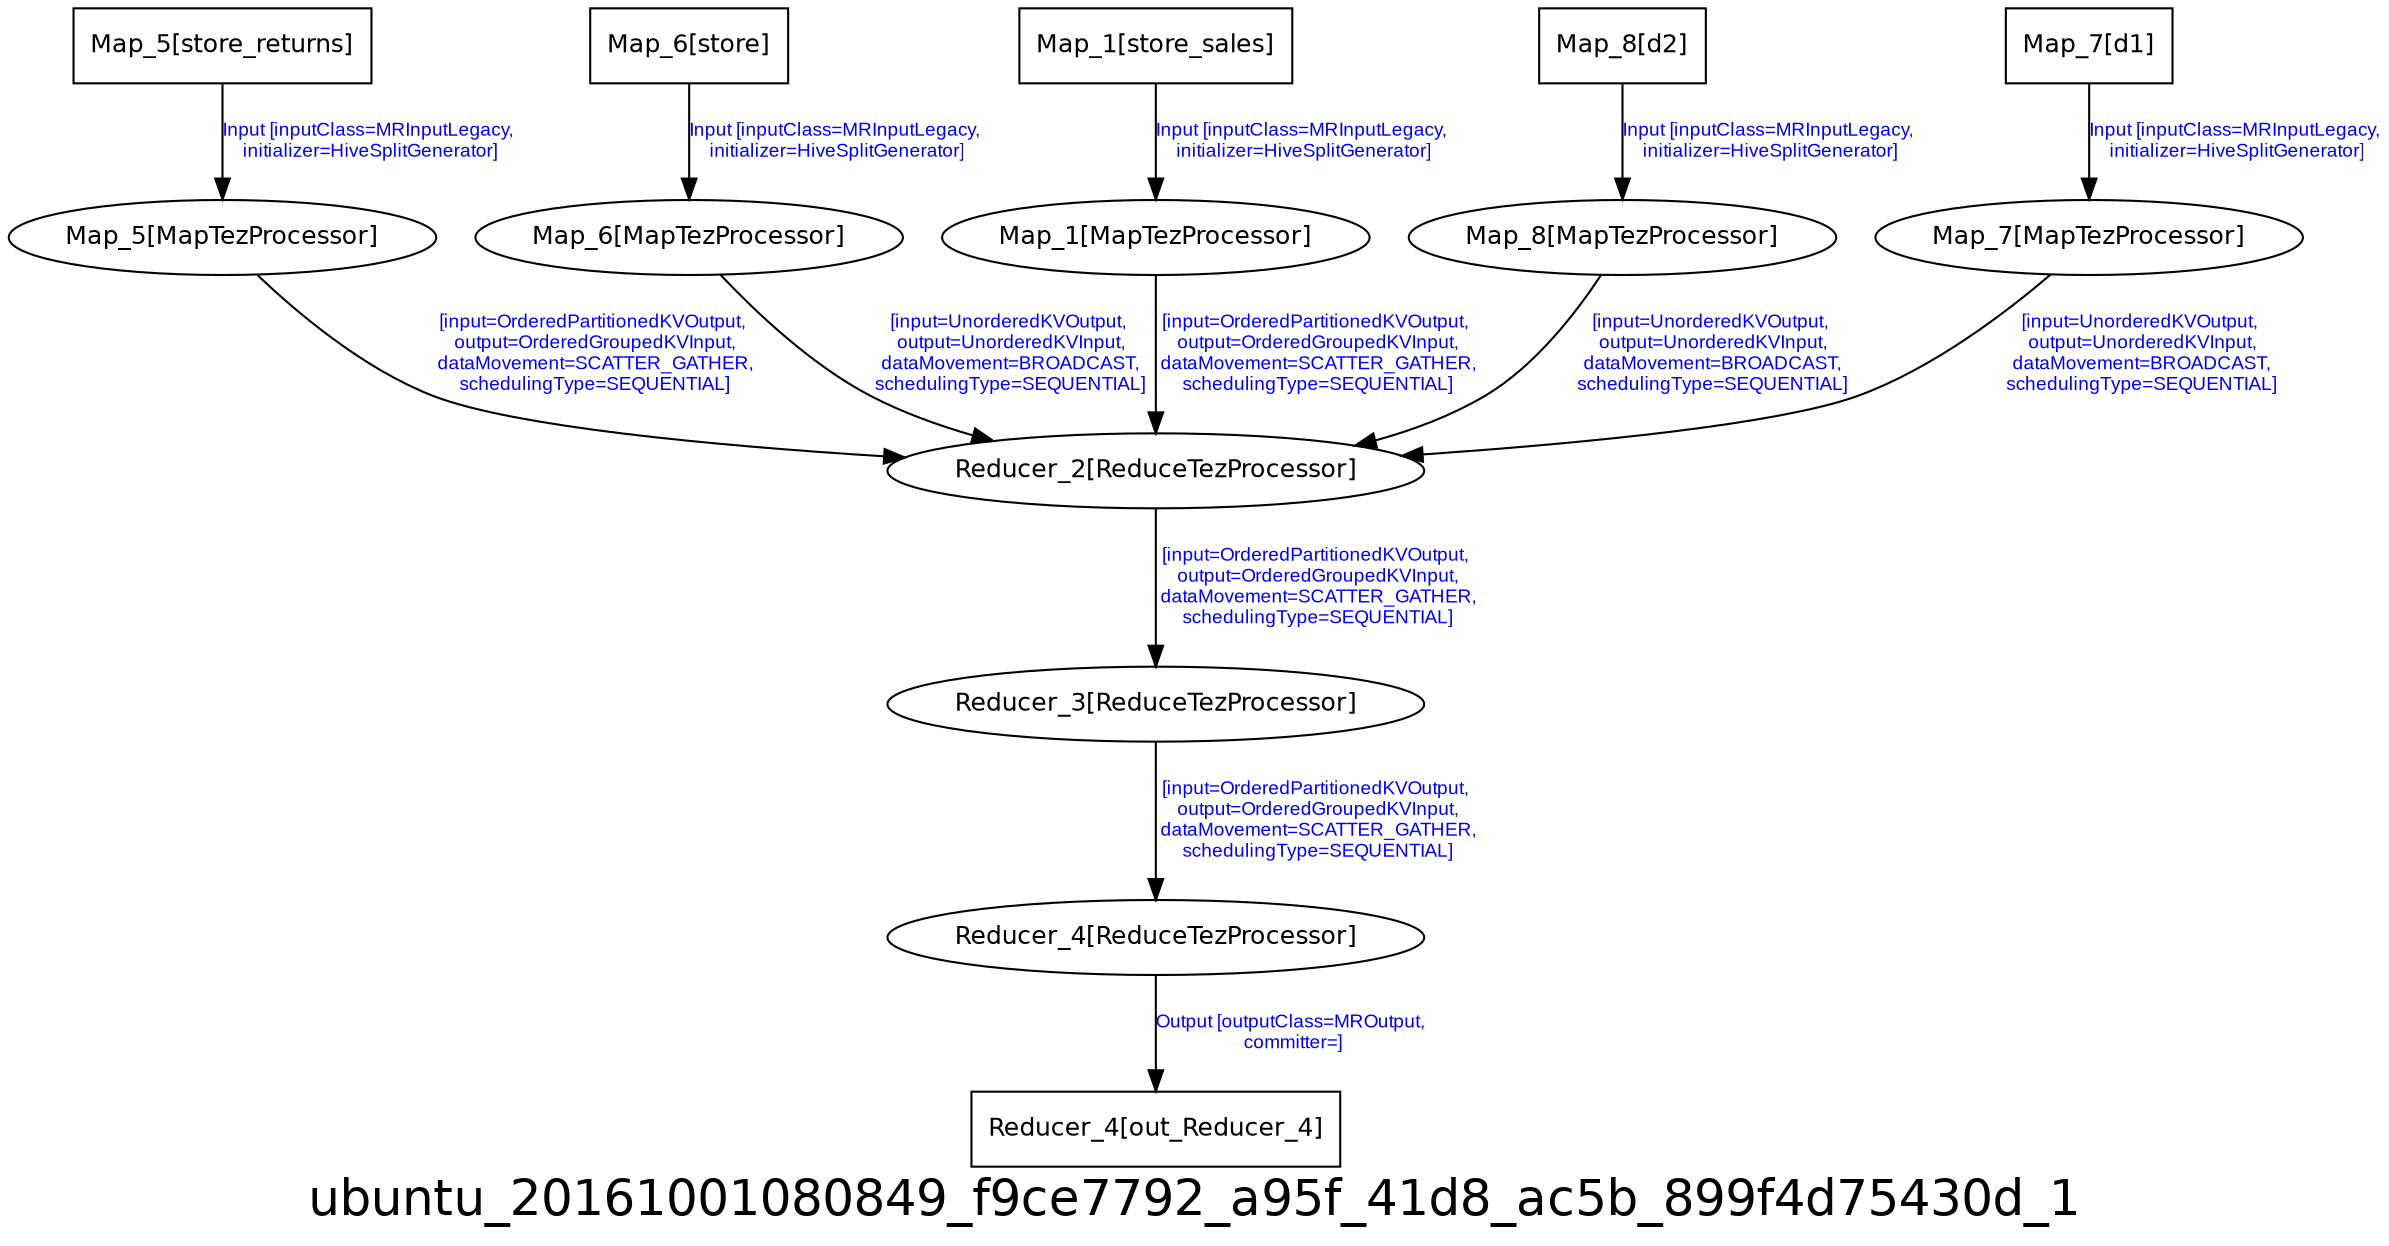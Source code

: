 digraph ubuntu_20161001080849_f9ce7792_a95f_41d8_ac5b_899f4d75430d_1 {
graph [ label="ubuntu_20161001080849_f9ce7792_a95f_41d8_ac5b_899f4d75430d_1", fontsize=24, fontname=Helvetica];
node [fontsize=12, fontname=Helvetica];
edge [fontsize=9, fontcolor=blue, fontname=Arial];
"ubuntu_20161001080849_f9ce7792_a95f_41d8_ac5b_899f4d75430d_1.Map_7" [ label = "Map_7[MapTezProcessor]" ];
"ubuntu_20161001080849_f9ce7792_a95f_41d8_ac5b_899f4d75430d_1.Map_7" -> "ubuntu_20161001080849_f9ce7792_a95f_41d8_ac5b_899f4d75430d_1.Reducer_2" [ label = "[input=UnorderedKVOutput,\n output=UnorderedKVInput,\n dataMovement=BROADCAST,\n schedulingType=SEQUENTIAL]" ];
"ubuntu_20161001080849_f9ce7792_a95f_41d8_ac5b_899f4d75430d_1.Map_7_d1" [ label = "Map_7[d1]", shape = "box" ];
"ubuntu_20161001080849_f9ce7792_a95f_41d8_ac5b_899f4d75430d_1.Map_7_d1" -> "ubuntu_20161001080849_f9ce7792_a95f_41d8_ac5b_899f4d75430d_1.Map_7" [ label = "Input [inputClass=MRInputLegacy,\n initializer=HiveSplitGenerator]" ];
"ubuntu_20161001080849_f9ce7792_a95f_41d8_ac5b_899f4d75430d_1.Map_5" [ label = "Map_5[MapTezProcessor]" ];
"ubuntu_20161001080849_f9ce7792_a95f_41d8_ac5b_899f4d75430d_1.Map_5" -> "ubuntu_20161001080849_f9ce7792_a95f_41d8_ac5b_899f4d75430d_1.Reducer_2" [ label = "[input=OrderedPartitionedKVOutput,\n output=OrderedGroupedKVInput,\n dataMovement=SCATTER_GATHER,\n schedulingType=SEQUENTIAL]" ];
"ubuntu_20161001080849_f9ce7792_a95f_41d8_ac5b_899f4d75430d_1.Reducer_4_out_Reducer_4" [ label = "Reducer_4[out_Reducer_4]", shape = "box" ];
"ubuntu_20161001080849_f9ce7792_a95f_41d8_ac5b_899f4d75430d_1.Reducer_2" [ label = "Reducer_2[ReduceTezProcessor]" ];
"ubuntu_20161001080849_f9ce7792_a95f_41d8_ac5b_899f4d75430d_1.Reducer_2" -> "ubuntu_20161001080849_f9ce7792_a95f_41d8_ac5b_899f4d75430d_1.Reducer_3" [ label = "[input=OrderedPartitionedKVOutput,\n output=OrderedGroupedKVInput,\n dataMovement=SCATTER_GATHER,\n schedulingType=SEQUENTIAL]" ];
"ubuntu_20161001080849_f9ce7792_a95f_41d8_ac5b_899f4d75430d_1.Map_6" [ label = "Map_6[MapTezProcessor]" ];
"ubuntu_20161001080849_f9ce7792_a95f_41d8_ac5b_899f4d75430d_1.Map_6" -> "ubuntu_20161001080849_f9ce7792_a95f_41d8_ac5b_899f4d75430d_1.Reducer_2" [ label = "[input=UnorderedKVOutput,\n output=UnorderedKVInput,\n dataMovement=BROADCAST,\n schedulingType=SEQUENTIAL]" ];
"ubuntu_20161001080849_f9ce7792_a95f_41d8_ac5b_899f4d75430d_1.Map_6_store" [ label = "Map_6[store]", shape = "box" ];
"ubuntu_20161001080849_f9ce7792_a95f_41d8_ac5b_899f4d75430d_1.Map_6_store" -> "ubuntu_20161001080849_f9ce7792_a95f_41d8_ac5b_899f4d75430d_1.Map_6" [ label = "Input [inputClass=MRInputLegacy,\n initializer=HiveSplitGenerator]" ];
"ubuntu_20161001080849_f9ce7792_a95f_41d8_ac5b_899f4d75430d_1.Reducer_4" [ label = "Reducer_4[ReduceTezProcessor]" ];
"ubuntu_20161001080849_f9ce7792_a95f_41d8_ac5b_899f4d75430d_1.Reducer_4" -> "ubuntu_20161001080849_f9ce7792_a95f_41d8_ac5b_899f4d75430d_1.Reducer_4_out_Reducer_4" [ label = "Output [outputClass=MROutput,\n committer=]" ];
"ubuntu_20161001080849_f9ce7792_a95f_41d8_ac5b_899f4d75430d_1.Map_1" [ label = "Map_1[MapTezProcessor]" ];
"ubuntu_20161001080849_f9ce7792_a95f_41d8_ac5b_899f4d75430d_1.Map_1" -> "ubuntu_20161001080849_f9ce7792_a95f_41d8_ac5b_899f4d75430d_1.Reducer_2" [ label = "[input=OrderedPartitionedKVOutput,\n output=OrderedGroupedKVInput,\n dataMovement=SCATTER_GATHER,\n schedulingType=SEQUENTIAL]" ];
"ubuntu_20161001080849_f9ce7792_a95f_41d8_ac5b_899f4d75430d_1.Map_5_store_returns" [ label = "Map_5[store_returns]", shape = "box" ];
"ubuntu_20161001080849_f9ce7792_a95f_41d8_ac5b_899f4d75430d_1.Map_5_store_returns" -> "ubuntu_20161001080849_f9ce7792_a95f_41d8_ac5b_899f4d75430d_1.Map_5" [ label = "Input [inputClass=MRInputLegacy,\n initializer=HiveSplitGenerator]" ];
"ubuntu_20161001080849_f9ce7792_a95f_41d8_ac5b_899f4d75430d_1.Map_8_d2" [ label = "Map_8[d2]", shape = "box" ];
"ubuntu_20161001080849_f9ce7792_a95f_41d8_ac5b_899f4d75430d_1.Map_8_d2" -> "ubuntu_20161001080849_f9ce7792_a95f_41d8_ac5b_899f4d75430d_1.Map_8" [ label = "Input [inputClass=MRInputLegacy,\n initializer=HiveSplitGenerator]" ];
"ubuntu_20161001080849_f9ce7792_a95f_41d8_ac5b_899f4d75430d_1.Map_1_store_sales" [ label = "Map_1[store_sales]", shape = "box" ];
"ubuntu_20161001080849_f9ce7792_a95f_41d8_ac5b_899f4d75430d_1.Map_1_store_sales" -> "ubuntu_20161001080849_f9ce7792_a95f_41d8_ac5b_899f4d75430d_1.Map_1" [ label = "Input [inputClass=MRInputLegacy,\n initializer=HiveSplitGenerator]" ];
"ubuntu_20161001080849_f9ce7792_a95f_41d8_ac5b_899f4d75430d_1.Map_8" [ label = "Map_8[MapTezProcessor]" ];
"ubuntu_20161001080849_f9ce7792_a95f_41d8_ac5b_899f4d75430d_1.Map_8" -> "ubuntu_20161001080849_f9ce7792_a95f_41d8_ac5b_899f4d75430d_1.Reducer_2" [ label = "[input=UnorderedKVOutput,\n output=UnorderedKVInput,\n dataMovement=BROADCAST,\n schedulingType=SEQUENTIAL]" ];
"ubuntu_20161001080849_f9ce7792_a95f_41d8_ac5b_899f4d75430d_1.Reducer_3" [ label = "Reducer_3[ReduceTezProcessor]" ];
"ubuntu_20161001080849_f9ce7792_a95f_41d8_ac5b_899f4d75430d_1.Reducer_3" -> "ubuntu_20161001080849_f9ce7792_a95f_41d8_ac5b_899f4d75430d_1.Reducer_4" [ label = "[input=OrderedPartitionedKVOutput,\n output=OrderedGroupedKVInput,\n dataMovement=SCATTER_GATHER,\n schedulingType=SEQUENTIAL]" ];
}
